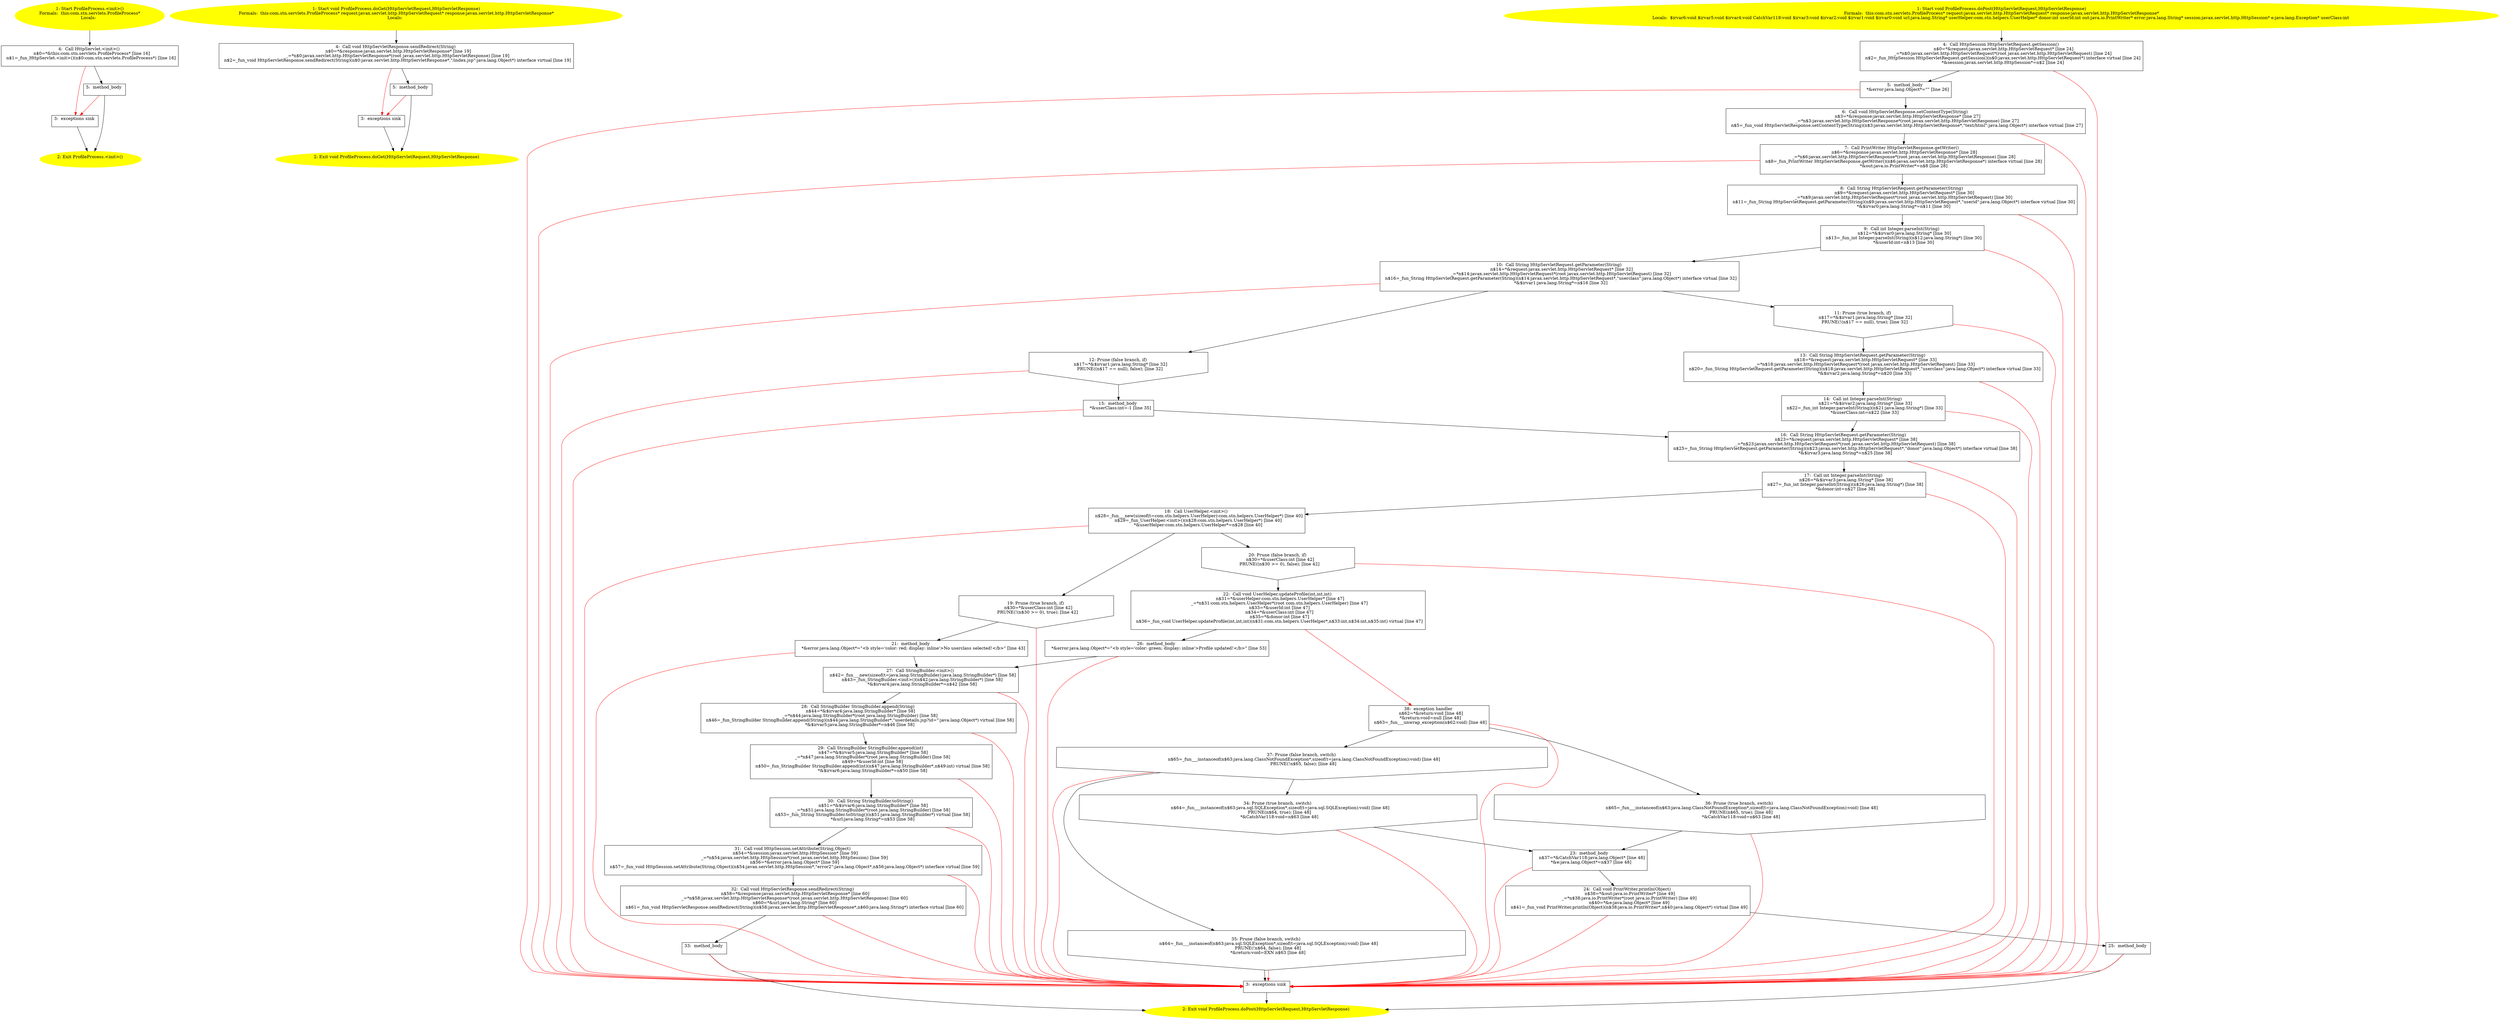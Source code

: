/* @generated */
digraph cfg {
"com.stn.servlets.ProfileProcess.<init>().7ee2e6e8a968da493877b18debe6d527_1" [label="1: Start ProfileProcess.<init>()\nFormals:  this:com.stn.servlets.ProfileProcess*\nLocals:  \n  " color=yellow style=filled]
	

	 "com.stn.servlets.ProfileProcess.<init>().7ee2e6e8a968da493877b18debe6d527_1" -> "com.stn.servlets.ProfileProcess.<init>().7ee2e6e8a968da493877b18debe6d527_4" ;
"com.stn.servlets.ProfileProcess.<init>().7ee2e6e8a968da493877b18debe6d527_2" [label="2: Exit ProfileProcess.<init>() \n  " color=yellow style=filled]
	

"com.stn.servlets.ProfileProcess.<init>().7ee2e6e8a968da493877b18debe6d527_3" [label="3:  exceptions sink \n  " shape="box"]
	

	 "com.stn.servlets.ProfileProcess.<init>().7ee2e6e8a968da493877b18debe6d527_3" -> "com.stn.servlets.ProfileProcess.<init>().7ee2e6e8a968da493877b18debe6d527_2" ;
"com.stn.servlets.ProfileProcess.<init>().7ee2e6e8a968da493877b18debe6d527_4" [label="4:  Call HttpServlet.<init>() \n   n$0=*&this:com.stn.servlets.ProfileProcess* [line 16]\n  n$1=_fun_HttpServlet.<init>()(n$0:com.stn.servlets.ProfileProcess*) [line 16]\n " shape="box"]
	

	 "com.stn.servlets.ProfileProcess.<init>().7ee2e6e8a968da493877b18debe6d527_4" -> "com.stn.servlets.ProfileProcess.<init>().7ee2e6e8a968da493877b18debe6d527_5" ;
	 "com.stn.servlets.ProfileProcess.<init>().7ee2e6e8a968da493877b18debe6d527_4" -> "com.stn.servlets.ProfileProcess.<init>().7ee2e6e8a968da493877b18debe6d527_3" [color="red" ];
"com.stn.servlets.ProfileProcess.<init>().7ee2e6e8a968da493877b18debe6d527_5" [label="5:  method_body \n  " shape="box"]
	

	 "com.stn.servlets.ProfileProcess.<init>().7ee2e6e8a968da493877b18debe6d527_5" -> "com.stn.servlets.ProfileProcess.<init>().7ee2e6e8a968da493877b18debe6d527_2" ;
	 "com.stn.servlets.ProfileProcess.<init>().7ee2e6e8a968da493877b18debe6d527_5" -> "com.stn.servlets.ProfileProcess.<init>().7ee2e6e8a968da493877b18debe6d527_3" [color="red" ];
"com.stn.servlets.ProfileProcess.doGet(javax.servlet.http.HttpServletRequest,javax.servlet.http.HttpS.6e82dcf8682e812a1ced2c963bda4303_1" [label="1: Start void ProfileProcess.doGet(HttpServletRequest,HttpServletResponse)\nFormals:  this:com.stn.servlets.ProfileProcess* request:javax.servlet.http.HttpServletRequest* response:javax.servlet.http.HttpServletResponse*\nLocals:  \n  " color=yellow style=filled]
	

	 "com.stn.servlets.ProfileProcess.doGet(javax.servlet.http.HttpServletRequest,javax.servlet.http.HttpS.6e82dcf8682e812a1ced2c963bda4303_1" -> "com.stn.servlets.ProfileProcess.doGet(javax.servlet.http.HttpServletRequest,javax.servlet.http.HttpS.6e82dcf8682e812a1ced2c963bda4303_4" ;
"com.stn.servlets.ProfileProcess.doGet(javax.servlet.http.HttpServletRequest,javax.servlet.http.HttpS.6e82dcf8682e812a1ced2c963bda4303_2" [label="2: Exit void ProfileProcess.doGet(HttpServletRequest,HttpServletResponse) \n  " color=yellow style=filled]
	

"com.stn.servlets.ProfileProcess.doGet(javax.servlet.http.HttpServletRequest,javax.servlet.http.HttpS.6e82dcf8682e812a1ced2c963bda4303_3" [label="3:  exceptions sink \n  " shape="box"]
	

	 "com.stn.servlets.ProfileProcess.doGet(javax.servlet.http.HttpServletRequest,javax.servlet.http.HttpS.6e82dcf8682e812a1ced2c963bda4303_3" -> "com.stn.servlets.ProfileProcess.doGet(javax.servlet.http.HttpServletRequest,javax.servlet.http.HttpS.6e82dcf8682e812a1ced2c963bda4303_2" ;
"com.stn.servlets.ProfileProcess.doGet(javax.servlet.http.HttpServletRequest,javax.servlet.http.HttpS.6e82dcf8682e812a1ced2c963bda4303_4" [label="4:  Call void HttpServletResponse.sendRedirect(String) \n   n$0=*&response:javax.servlet.http.HttpServletResponse* [line 19]\n  _=*n$0:javax.servlet.http.HttpServletResponse*(root javax.servlet.http.HttpServletResponse) [line 19]\n  n$2=_fun_void HttpServletResponse.sendRedirect(String)(n$0:javax.servlet.http.HttpServletResponse*,\"/index.jsp\":java.lang.Object*) interface virtual [line 19]\n " shape="box"]
	

	 "com.stn.servlets.ProfileProcess.doGet(javax.servlet.http.HttpServletRequest,javax.servlet.http.HttpS.6e82dcf8682e812a1ced2c963bda4303_4" -> "com.stn.servlets.ProfileProcess.doGet(javax.servlet.http.HttpServletRequest,javax.servlet.http.HttpS.6e82dcf8682e812a1ced2c963bda4303_5" ;
	 "com.stn.servlets.ProfileProcess.doGet(javax.servlet.http.HttpServletRequest,javax.servlet.http.HttpS.6e82dcf8682e812a1ced2c963bda4303_4" -> "com.stn.servlets.ProfileProcess.doGet(javax.servlet.http.HttpServletRequest,javax.servlet.http.HttpS.6e82dcf8682e812a1ced2c963bda4303_3" [color="red" ];
"com.stn.servlets.ProfileProcess.doGet(javax.servlet.http.HttpServletRequest,javax.servlet.http.HttpS.6e82dcf8682e812a1ced2c963bda4303_5" [label="5:  method_body \n  " shape="box"]
	

	 "com.stn.servlets.ProfileProcess.doGet(javax.servlet.http.HttpServletRequest,javax.servlet.http.HttpS.6e82dcf8682e812a1ced2c963bda4303_5" -> "com.stn.servlets.ProfileProcess.doGet(javax.servlet.http.HttpServletRequest,javax.servlet.http.HttpS.6e82dcf8682e812a1ced2c963bda4303_2" ;
	 "com.stn.servlets.ProfileProcess.doGet(javax.servlet.http.HttpServletRequest,javax.servlet.http.HttpS.6e82dcf8682e812a1ced2c963bda4303_5" -> "com.stn.servlets.ProfileProcess.doGet(javax.servlet.http.HttpServletRequest,javax.servlet.http.HttpS.6e82dcf8682e812a1ced2c963bda4303_3" [color="red" ];
"com.stn.servlets.ProfileProcess.doPost(javax.servlet.http.HttpServletRequest,javax.servlet.http.Http.67ed28898d5e54dea7d9b4b6c5620875_1" [label="1: Start void ProfileProcess.doPost(HttpServletRequest,HttpServletResponse)\nFormals:  this:com.stn.servlets.ProfileProcess* request:javax.servlet.http.HttpServletRequest* response:javax.servlet.http.HttpServletResponse*\nLocals:  $irvar6:void $irvar5:void $irvar4:void CatchVar118:void $irvar3:void $irvar2:void $irvar1:void $irvar0:void url:java.lang.String* userHelper:com.stn.helpers.UserHelper* donor:int userId:int out:java.io.PrintWriter* error:java.lang.String* session:javax.servlet.http.HttpSession* e:java.lang.Exception* userClass:int \n  " color=yellow style=filled]
	

	 "com.stn.servlets.ProfileProcess.doPost(javax.servlet.http.HttpServletRequest,javax.servlet.http.Http.67ed28898d5e54dea7d9b4b6c5620875_1" -> "com.stn.servlets.ProfileProcess.doPost(javax.servlet.http.HttpServletRequest,javax.servlet.http.Http.67ed28898d5e54dea7d9b4b6c5620875_4" ;
"com.stn.servlets.ProfileProcess.doPost(javax.servlet.http.HttpServletRequest,javax.servlet.http.Http.67ed28898d5e54dea7d9b4b6c5620875_2" [label="2: Exit void ProfileProcess.doPost(HttpServletRequest,HttpServletResponse) \n  " color=yellow style=filled]
	

"com.stn.servlets.ProfileProcess.doPost(javax.servlet.http.HttpServletRequest,javax.servlet.http.Http.67ed28898d5e54dea7d9b4b6c5620875_3" [label="3:  exceptions sink \n  " shape="box"]
	

	 "com.stn.servlets.ProfileProcess.doPost(javax.servlet.http.HttpServletRequest,javax.servlet.http.Http.67ed28898d5e54dea7d9b4b6c5620875_3" -> "com.stn.servlets.ProfileProcess.doPost(javax.servlet.http.HttpServletRequest,javax.servlet.http.Http.67ed28898d5e54dea7d9b4b6c5620875_2" ;
"com.stn.servlets.ProfileProcess.doPost(javax.servlet.http.HttpServletRequest,javax.servlet.http.Http.67ed28898d5e54dea7d9b4b6c5620875_4" [label="4:  Call HttpSession HttpServletRequest.getSession() \n   n$0=*&request:javax.servlet.http.HttpServletRequest* [line 24]\n  _=*n$0:javax.servlet.http.HttpServletRequest*(root javax.servlet.http.HttpServletRequest) [line 24]\n  n$2=_fun_HttpSession HttpServletRequest.getSession()(n$0:javax.servlet.http.HttpServletRequest*) interface virtual [line 24]\n  *&session:javax.servlet.http.HttpSession*=n$2 [line 24]\n " shape="box"]
	

	 "com.stn.servlets.ProfileProcess.doPost(javax.servlet.http.HttpServletRequest,javax.servlet.http.Http.67ed28898d5e54dea7d9b4b6c5620875_4" -> "com.stn.servlets.ProfileProcess.doPost(javax.servlet.http.HttpServletRequest,javax.servlet.http.Http.67ed28898d5e54dea7d9b4b6c5620875_5" ;
	 "com.stn.servlets.ProfileProcess.doPost(javax.servlet.http.HttpServletRequest,javax.servlet.http.Http.67ed28898d5e54dea7d9b4b6c5620875_4" -> "com.stn.servlets.ProfileProcess.doPost(javax.servlet.http.HttpServletRequest,javax.servlet.http.Http.67ed28898d5e54dea7d9b4b6c5620875_3" [color="red" ];
"com.stn.servlets.ProfileProcess.doPost(javax.servlet.http.HttpServletRequest,javax.servlet.http.Http.67ed28898d5e54dea7d9b4b6c5620875_5" [label="5:  method_body \n   *&error:java.lang.Object*=\"\" [line 26]\n " shape="box"]
	

	 "com.stn.servlets.ProfileProcess.doPost(javax.servlet.http.HttpServletRequest,javax.servlet.http.Http.67ed28898d5e54dea7d9b4b6c5620875_5" -> "com.stn.servlets.ProfileProcess.doPost(javax.servlet.http.HttpServletRequest,javax.servlet.http.Http.67ed28898d5e54dea7d9b4b6c5620875_6" ;
	 "com.stn.servlets.ProfileProcess.doPost(javax.servlet.http.HttpServletRequest,javax.servlet.http.Http.67ed28898d5e54dea7d9b4b6c5620875_5" -> "com.stn.servlets.ProfileProcess.doPost(javax.servlet.http.HttpServletRequest,javax.servlet.http.Http.67ed28898d5e54dea7d9b4b6c5620875_3" [color="red" ];
"com.stn.servlets.ProfileProcess.doPost(javax.servlet.http.HttpServletRequest,javax.servlet.http.Http.67ed28898d5e54dea7d9b4b6c5620875_6" [label="6:  Call void HttpServletResponse.setContentType(String) \n   n$3=*&response:javax.servlet.http.HttpServletResponse* [line 27]\n  _=*n$3:javax.servlet.http.HttpServletResponse*(root javax.servlet.http.HttpServletResponse) [line 27]\n  n$5=_fun_void HttpServletResponse.setContentType(String)(n$3:javax.servlet.http.HttpServletResponse*,\"text/html\":java.lang.Object*) interface virtual [line 27]\n " shape="box"]
	

	 "com.stn.servlets.ProfileProcess.doPost(javax.servlet.http.HttpServletRequest,javax.servlet.http.Http.67ed28898d5e54dea7d9b4b6c5620875_6" -> "com.stn.servlets.ProfileProcess.doPost(javax.servlet.http.HttpServletRequest,javax.servlet.http.Http.67ed28898d5e54dea7d9b4b6c5620875_7" ;
	 "com.stn.servlets.ProfileProcess.doPost(javax.servlet.http.HttpServletRequest,javax.servlet.http.Http.67ed28898d5e54dea7d9b4b6c5620875_6" -> "com.stn.servlets.ProfileProcess.doPost(javax.servlet.http.HttpServletRequest,javax.servlet.http.Http.67ed28898d5e54dea7d9b4b6c5620875_3" [color="red" ];
"com.stn.servlets.ProfileProcess.doPost(javax.servlet.http.HttpServletRequest,javax.servlet.http.Http.67ed28898d5e54dea7d9b4b6c5620875_7" [label="7:  Call PrintWriter HttpServletResponse.getWriter() \n   n$6=*&response:javax.servlet.http.HttpServletResponse* [line 28]\n  _=*n$6:javax.servlet.http.HttpServletResponse*(root javax.servlet.http.HttpServletResponse) [line 28]\n  n$8=_fun_PrintWriter HttpServletResponse.getWriter()(n$6:javax.servlet.http.HttpServletResponse*) interface virtual [line 28]\n  *&out:java.io.PrintWriter*=n$8 [line 28]\n " shape="box"]
	

	 "com.stn.servlets.ProfileProcess.doPost(javax.servlet.http.HttpServletRequest,javax.servlet.http.Http.67ed28898d5e54dea7d9b4b6c5620875_7" -> "com.stn.servlets.ProfileProcess.doPost(javax.servlet.http.HttpServletRequest,javax.servlet.http.Http.67ed28898d5e54dea7d9b4b6c5620875_8" ;
	 "com.stn.servlets.ProfileProcess.doPost(javax.servlet.http.HttpServletRequest,javax.servlet.http.Http.67ed28898d5e54dea7d9b4b6c5620875_7" -> "com.stn.servlets.ProfileProcess.doPost(javax.servlet.http.HttpServletRequest,javax.servlet.http.Http.67ed28898d5e54dea7d9b4b6c5620875_3" [color="red" ];
"com.stn.servlets.ProfileProcess.doPost(javax.servlet.http.HttpServletRequest,javax.servlet.http.Http.67ed28898d5e54dea7d9b4b6c5620875_8" [label="8:  Call String HttpServletRequest.getParameter(String) \n   n$9=*&request:javax.servlet.http.HttpServletRequest* [line 30]\n  _=*n$9:javax.servlet.http.HttpServletRequest*(root javax.servlet.http.HttpServletRequest) [line 30]\n  n$11=_fun_String HttpServletRequest.getParameter(String)(n$9:javax.servlet.http.HttpServletRequest*,\"userid\":java.lang.Object*) interface virtual [line 30]\n  *&$irvar0:java.lang.String*=n$11 [line 30]\n " shape="box"]
	

	 "com.stn.servlets.ProfileProcess.doPost(javax.servlet.http.HttpServletRequest,javax.servlet.http.Http.67ed28898d5e54dea7d9b4b6c5620875_8" -> "com.stn.servlets.ProfileProcess.doPost(javax.servlet.http.HttpServletRequest,javax.servlet.http.Http.67ed28898d5e54dea7d9b4b6c5620875_9" ;
	 "com.stn.servlets.ProfileProcess.doPost(javax.servlet.http.HttpServletRequest,javax.servlet.http.Http.67ed28898d5e54dea7d9b4b6c5620875_8" -> "com.stn.servlets.ProfileProcess.doPost(javax.servlet.http.HttpServletRequest,javax.servlet.http.Http.67ed28898d5e54dea7d9b4b6c5620875_3" [color="red" ];
"com.stn.servlets.ProfileProcess.doPost(javax.servlet.http.HttpServletRequest,javax.servlet.http.Http.67ed28898d5e54dea7d9b4b6c5620875_9" [label="9:  Call int Integer.parseInt(String) \n   n$12=*&$irvar0:java.lang.String* [line 30]\n  n$13=_fun_int Integer.parseInt(String)(n$12:java.lang.String*) [line 30]\n  *&userId:int=n$13 [line 30]\n " shape="box"]
	

	 "com.stn.servlets.ProfileProcess.doPost(javax.servlet.http.HttpServletRequest,javax.servlet.http.Http.67ed28898d5e54dea7d9b4b6c5620875_9" -> "com.stn.servlets.ProfileProcess.doPost(javax.servlet.http.HttpServletRequest,javax.servlet.http.Http.67ed28898d5e54dea7d9b4b6c5620875_10" ;
	 "com.stn.servlets.ProfileProcess.doPost(javax.servlet.http.HttpServletRequest,javax.servlet.http.Http.67ed28898d5e54dea7d9b4b6c5620875_9" -> "com.stn.servlets.ProfileProcess.doPost(javax.servlet.http.HttpServletRequest,javax.servlet.http.Http.67ed28898d5e54dea7d9b4b6c5620875_3" [color="red" ];
"com.stn.servlets.ProfileProcess.doPost(javax.servlet.http.HttpServletRequest,javax.servlet.http.Http.67ed28898d5e54dea7d9b4b6c5620875_10" [label="10:  Call String HttpServletRequest.getParameter(String) \n   n$14=*&request:javax.servlet.http.HttpServletRequest* [line 32]\n  _=*n$14:javax.servlet.http.HttpServletRequest*(root javax.servlet.http.HttpServletRequest) [line 32]\n  n$16=_fun_String HttpServletRequest.getParameter(String)(n$14:javax.servlet.http.HttpServletRequest*,\"userclass\":java.lang.Object*) interface virtual [line 32]\n  *&$irvar1:java.lang.String*=n$16 [line 32]\n " shape="box"]
	

	 "com.stn.servlets.ProfileProcess.doPost(javax.servlet.http.HttpServletRequest,javax.servlet.http.Http.67ed28898d5e54dea7d9b4b6c5620875_10" -> "com.stn.servlets.ProfileProcess.doPost(javax.servlet.http.HttpServletRequest,javax.servlet.http.Http.67ed28898d5e54dea7d9b4b6c5620875_11" ;
	 "com.stn.servlets.ProfileProcess.doPost(javax.servlet.http.HttpServletRequest,javax.servlet.http.Http.67ed28898d5e54dea7d9b4b6c5620875_10" -> "com.stn.servlets.ProfileProcess.doPost(javax.servlet.http.HttpServletRequest,javax.servlet.http.Http.67ed28898d5e54dea7d9b4b6c5620875_12" ;
	 "com.stn.servlets.ProfileProcess.doPost(javax.servlet.http.HttpServletRequest,javax.servlet.http.Http.67ed28898d5e54dea7d9b4b6c5620875_10" -> "com.stn.servlets.ProfileProcess.doPost(javax.servlet.http.HttpServletRequest,javax.servlet.http.Http.67ed28898d5e54dea7d9b4b6c5620875_3" [color="red" ];
"com.stn.servlets.ProfileProcess.doPost(javax.servlet.http.HttpServletRequest,javax.servlet.http.Http.67ed28898d5e54dea7d9b4b6c5620875_11" [label="11: Prune (true branch, if) \n   n$17=*&$irvar1:java.lang.String* [line 32]\n  PRUNE(!(n$17 == null), true); [line 32]\n " shape="invhouse"]
	

	 "com.stn.servlets.ProfileProcess.doPost(javax.servlet.http.HttpServletRequest,javax.servlet.http.Http.67ed28898d5e54dea7d9b4b6c5620875_11" -> "com.stn.servlets.ProfileProcess.doPost(javax.servlet.http.HttpServletRequest,javax.servlet.http.Http.67ed28898d5e54dea7d9b4b6c5620875_13" ;
	 "com.stn.servlets.ProfileProcess.doPost(javax.servlet.http.HttpServletRequest,javax.servlet.http.Http.67ed28898d5e54dea7d9b4b6c5620875_11" -> "com.stn.servlets.ProfileProcess.doPost(javax.servlet.http.HttpServletRequest,javax.servlet.http.Http.67ed28898d5e54dea7d9b4b6c5620875_3" [color="red" ];
"com.stn.servlets.ProfileProcess.doPost(javax.servlet.http.HttpServletRequest,javax.servlet.http.Http.67ed28898d5e54dea7d9b4b6c5620875_12" [label="12: Prune (false branch, if) \n   n$17=*&$irvar1:java.lang.String* [line 32]\n  PRUNE((n$17 == null), false); [line 32]\n " shape="invhouse"]
	

	 "com.stn.servlets.ProfileProcess.doPost(javax.servlet.http.HttpServletRequest,javax.servlet.http.Http.67ed28898d5e54dea7d9b4b6c5620875_12" -> "com.stn.servlets.ProfileProcess.doPost(javax.servlet.http.HttpServletRequest,javax.servlet.http.Http.67ed28898d5e54dea7d9b4b6c5620875_15" ;
	 "com.stn.servlets.ProfileProcess.doPost(javax.servlet.http.HttpServletRequest,javax.servlet.http.Http.67ed28898d5e54dea7d9b4b6c5620875_12" -> "com.stn.servlets.ProfileProcess.doPost(javax.servlet.http.HttpServletRequest,javax.servlet.http.Http.67ed28898d5e54dea7d9b4b6c5620875_3" [color="red" ];
"com.stn.servlets.ProfileProcess.doPost(javax.servlet.http.HttpServletRequest,javax.servlet.http.Http.67ed28898d5e54dea7d9b4b6c5620875_13" [label="13:  Call String HttpServletRequest.getParameter(String) \n   n$18=*&request:javax.servlet.http.HttpServletRequest* [line 33]\n  _=*n$18:javax.servlet.http.HttpServletRequest*(root javax.servlet.http.HttpServletRequest) [line 33]\n  n$20=_fun_String HttpServletRequest.getParameter(String)(n$18:javax.servlet.http.HttpServletRequest*,\"userclass\":java.lang.Object*) interface virtual [line 33]\n  *&$irvar2:java.lang.String*=n$20 [line 33]\n " shape="box"]
	

	 "com.stn.servlets.ProfileProcess.doPost(javax.servlet.http.HttpServletRequest,javax.servlet.http.Http.67ed28898d5e54dea7d9b4b6c5620875_13" -> "com.stn.servlets.ProfileProcess.doPost(javax.servlet.http.HttpServletRequest,javax.servlet.http.Http.67ed28898d5e54dea7d9b4b6c5620875_14" ;
	 "com.stn.servlets.ProfileProcess.doPost(javax.servlet.http.HttpServletRequest,javax.servlet.http.Http.67ed28898d5e54dea7d9b4b6c5620875_13" -> "com.stn.servlets.ProfileProcess.doPost(javax.servlet.http.HttpServletRequest,javax.servlet.http.Http.67ed28898d5e54dea7d9b4b6c5620875_3" [color="red" ];
"com.stn.servlets.ProfileProcess.doPost(javax.servlet.http.HttpServletRequest,javax.servlet.http.Http.67ed28898d5e54dea7d9b4b6c5620875_14" [label="14:  Call int Integer.parseInt(String) \n   n$21=*&$irvar2:java.lang.String* [line 33]\n  n$22=_fun_int Integer.parseInt(String)(n$21:java.lang.String*) [line 33]\n  *&userClass:int=n$22 [line 33]\n " shape="box"]
	

	 "com.stn.servlets.ProfileProcess.doPost(javax.servlet.http.HttpServletRequest,javax.servlet.http.Http.67ed28898d5e54dea7d9b4b6c5620875_14" -> "com.stn.servlets.ProfileProcess.doPost(javax.servlet.http.HttpServletRequest,javax.servlet.http.Http.67ed28898d5e54dea7d9b4b6c5620875_16" ;
	 "com.stn.servlets.ProfileProcess.doPost(javax.servlet.http.HttpServletRequest,javax.servlet.http.Http.67ed28898d5e54dea7d9b4b6c5620875_14" -> "com.stn.servlets.ProfileProcess.doPost(javax.servlet.http.HttpServletRequest,javax.servlet.http.Http.67ed28898d5e54dea7d9b4b6c5620875_3" [color="red" ];
"com.stn.servlets.ProfileProcess.doPost(javax.servlet.http.HttpServletRequest,javax.servlet.http.Http.67ed28898d5e54dea7d9b4b6c5620875_15" [label="15:  method_body \n   *&userClass:int=-1 [line 35]\n " shape="box"]
	

	 "com.stn.servlets.ProfileProcess.doPost(javax.servlet.http.HttpServletRequest,javax.servlet.http.Http.67ed28898d5e54dea7d9b4b6c5620875_15" -> "com.stn.servlets.ProfileProcess.doPost(javax.servlet.http.HttpServletRequest,javax.servlet.http.Http.67ed28898d5e54dea7d9b4b6c5620875_16" ;
	 "com.stn.servlets.ProfileProcess.doPost(javax.servlet.http.HttpServletRequest,javax.servlet.http.Http.67ed28898d5e54dea7d9b4b6c5620875_15" -> "com.stn.servlets.ProfileProcess.doPost(javax.servlet.http.HttpServletRequest,javax.servlet.http.Http.67ed28898d5e54dea7d9b4b6c5620875_3" [color="red" ];
"com.stn.servlets.ProfileProcess.doPost(javax.servlet.http.HttpServletRequest,javax.servlet.http.Http.67ed28898d5e54dea7d9b4b6c5620875_16" [label="16:  Call String HttpServletRequest.getParameter(String) \n   n$23=*&request:javax.servlet.http.HttpServletRequest* [line 38]\n  _=*n$23:javax.servlet.http.HttpServletRequest*(root javax.servlet.http.HttpServletRequest) [line 38]\n  n$25=_fun_String HttpServletRequest.getParameter(String)(n$23:javax.servlet.http.HttpServletRequest*,\"donor\":java.lang.Object*) interface virtual [line 38]\n  *&$irvar3:java.lang.String*=n$25 [line 38]\n " shape="box"]
	

	 "com.stn.servlets.ProfileProcess.doPost(javax.servlet.http.HttpServletRequest,javax.servlet.http.Http.67ed28898d5e54dea7d9b4b6c5620875_16" -> "com.stn.servlets.ProfileProcess.doPost(javax.servlet.http.HttpServletRequest,javax.servlet.http.Http.67ed28898d5e54dea7d9b4b6c5620875_17" ;
	 "com.stn.servlets.ProfileProcess.doPost(javax.servlet.http.HttpServletRequest,javax.servlet.http.Http.67ed28898d5e54dea7d9b4b6c5620875_16" -> "com.stn.servlets.ProfileProcess.doPost(javax.servlet.http.HttpServletRequest,javax.servlet.http.Http.67ed28898d5e54dea7d9b4b6c5620875_3" [color="red" ];
"com.stn.servlets.ProfileProcess.doPost(javax.servlet.http.HttpServletRequest,javax.servlet.http.Http.67ed28898d5e54dea7d9b4b6c5620875_17" [label="17:  Call int Integer.parseInt(String) \n   n$26=*&$irvar3:java.lang.String* [line 38]\n  n$27=_fun_int Integer.parseInt(String)(n$26:java.lang.String*) [line 38]\n  *&donor:int=n$27 [line 38]\n " shape="box"]
	

	 "com.stn.servlets.ProfileProcess.doPost(javax.servlet.http.HttpServletRequest,javax.servlet.http.Http.67ed28898d5e54dea7d9b4b6c5620875_17" -> "com.stn.servlets.ProfileProcess.doPost(javax.servlet.http.HttpServletRequest,javax.servlet.http.Http.67ed28898d5e54dea7d9b4b6c5620875_18" ;
	 "com.stn.servlets.ProfileProcess.doPost(javax.servlet.http.HttpServletRequest,javax.servlet.http.Http.67ed28898d5e54dea7d9b4b6c5620875_17" -> "com.stn.servlets.ProfileProcess.doPost(javax.servlet.http.HttpServletRequest,javax.servlet.http.Http.67ed28898d5e54dea7d9b4b6c5620875_3" [color="red" ];
"com.stn.servlets.ProfileProcess.doPost(javax.servlet.http.HttpServletRequest,javax.servlet.http.Http.67ed28898d5e54dea7d9b4b6c5620875_18" [label="18:  Call UserHelper.<init>() \n   n$28=_fun___new(sizeof(t=com.stn.helpers.UserHelper):com.stn.helpers.UserHelper*) [line 40]\n  n$29=_fun_UserHelper.<init>()(n$28:com.stn.helpers.UserHelper*) [line 40]\n  *&userHelper:com.stn.helpers.UserHelper*=n$28 [line 40]\n " shape="box"]
	

	 "com.stn.servlets.ProfileProcess.doPost(javax.servlet.http.HttpServletRequest,javax.servlet.http.Http.67ed28898d5e54dea7d9b4b6c5620875_18" -> "com.stn.servlets.ProfileProcess.doPost(javax.servlet.http.HttpServletRequest,javax.servlet.http.Http.67ed28898d5e54dea7d9b4b6c5620875_19" ;
	 "com.stn.servlets.ProfileProcess.doPost(javax.servlet.http.HttpServletRequest,javax.servlet.http.Http.67ed28898d5e54dea7d9b4b6c5620875_18" -> "com.stn.servlets.ProfileProcess.doPost(javax.servlet.http.HttpServletRequest,javax.servlet.http.Http.67ed28898d5e54dea7d9b4b6c5620875_20" ;
	 "com.stn.servlets.ProfileProcess.doPost(javax.servlet.http.HttpServletRequest,javax.servlet.http.Http.67ed28898d5e54dea7d9b4b6c5620875_18" -> "com.stn.servlets.ProfileProcess.doPost(javax.servlet.http.HttpServletRequest,javax.servlet.http.Http.67ed28898d5e54dea7d9b4b6c5620875_3" [color="red" ];
"com.stn.servlets.ProfileProcess.doPost(javax.servlet.http.HttpServletRequest,javax.servlet.http.Http.67ed28898d5e54dea7d9b4b6c5620875_19" [label="19: Prune (true branch, if) \n   n$30=*&userClass:int [line 42]\n  PRUNE(!(n$30 >= 0), true); [line 42]\n " shape="invhouse"]
	

	 "com.stn.servlets.ProfileProcess.doPost(javax.servlet.http.HttpServletRequest,javax.servlet.http.Http.67ed28898d5e54dea7d9b4b6c5620875_19" -> "com.stn.servlets.ProfileProcess.doPost(javax.servlet.http.HttpServletRequest,javax.servlet.http.Http.67ed28898d5e54dea7d9b4b6c5620875_21" ;
	 "com.stn.servlets.ProfileProcess.doPost(javax.servlet.http.HttpServletRequest,javax.servlet.http.Http.67ed28898d5e54dea7d9b4b6c5620875_19" -> "com.stn.servlets.ProfileProcess.doPost(javax.servlet.http.HttpServletRequest,javax.servlet.http.Http.67ed28898d5e54dea7d9b4b6c5620875_3" [color="red" ];
"com.stn.servlets.ProfileProcess.doPost(javax.servlet.http.HttpServletRequest,javax.servlet.http.Http.67ed28898d5e54dea7d9b4b6c5620875_20" [label="20: Prune (false branch, if) \n   n$30=*&userClass:int [line 42]\n  PRUNE((n$30 >= 0), false); [line 42]\n " shape="invhouse"]
	

	 "com.stn.servlets.ProfileProcess.doPost(javax.servlet.http.HttpServletRequest,javax.servlet.http.Http.67ed28898d5e54dea7d9b4b6c5620875_20" -> "com.stn.servlets.ProfileProcess.doPost(javax.servlet.http.HttpServletRequest,javax.servlet.http.Http.67ed28898d5e54dea7d9b4b6c5620875_22" ;
	 "com.stn.servlets.ProfileProcess.doPost(javax.servlet.http.HttpServletRequest,javax.servlet.http.Http.67ed28898d5e54dea7d9b4b6c5620875_20" -> "com.stn.servlets.ProfileProcess.doPost(javax.servlet.http.HttpServletRequest,javax.servlet.http.Http.67ed28898d5e54dea7d9b4b6c5620875_3" [color="red" ];
"com.stn.servlets.ProfileProcess.doPost(javax.servlet.http.HttpServletRequest,javax.servlet.http.Http.67ed28898d5e54dea7d9b4b6c5620875_21" [label="21:  method_body \n   *&error:java.lang.Object*=\"<b style='color: red; display: inline'>No userclass selected!</b>\" [line 43]\n " shape="box"]
	

	 "com.stn.servlets.ProfileProcess.doPost(javax.servlet.http.HttpServletRequest,javax.servlet.http.Http.67ed28898d5e54dea7d9b4b6c5620875_21" -> "com.stn.servlets.ProfileProcess.doPost(javax.servlet.http.HttpServletRequest,javax.servlet.http.Http.67ed28898d5e54dea7d9b4b6c5620875_27" ;
	 "com.stn.servlets.ProfileProcess.doPost(javax.servlet.http.HttpServletRequest,javax.servlet.http.Http.67ed28898d5e54dea7d9b4b6c5620875_21" -> "com.stn.servlets.ProfileProcess.doPost(javax.servlet.http.HttpServletRequest,javax.servlet.http.Http.67ed28898d5e54dea7d9b4b6c5620875_3" [color="red" ];
"com.stn.servlets.ProfileProcess.doPost(javax.servlet.http.HttpServletRequest,javax.servlet.http.Http.67ed28898d5e54dea7d9b4b6c5620875_22" [label="22:  Call void UserHelper.updateProfile(int,int,int) \n   n$31=*&userHelper:com.stn.helpers.UserHelper* [line 47]\n  _=*n$31:com.stn.helpers.UserHelper*(root com.stn.helpers.UserHelper) [line 47]\n  n$33=*&userId:int [line 47]\n  n$34=*&userClass:int [line 47]\n  n$35=*&donor:int [line 47]\n  n$36=_fun_void UserHelper.updateProfile(int,int,int)(n$31:com.stn.helpers.UserHelper*,n$33:int,n$34:int,n$35:int) virtual [line 47]\n " shape="box"]
	

	 "com.stn.servlets.ProfileProcess.doPost(javax.servlet.http.HttpServletRequest,javax.servlet.http.Http.67ed28898d5e54dea7d9b4b6c5620875_22" -> "com.stn.servlets.ProfileProcess.doPost(javax.servlet.http.HttpServletRequest,javax.servlet.http.Http.67ed28898d5e54dea7d9b4b6c5620875_26" ;
	 "com.stn.servlets.ProfileProcess.doPost(javax.servlet.http.HttpServletRequest,javax.servlet.http.Http.67ed28898d5e54dea7d9b4b6c5620875_22" -> "com.stn.servlets.ProfileProcess.doPost(javax.servlet.http.HttpServletRequest,javax.servlet.http.Http.67ed28898d5e54dea7d9b4b6c5620875_38" [color="red" ];
"com.stn.servlets.ProfileProcess.doPost(javax.servlet.http.HttpServletRequest,javax.servlet.http.Http.67ed28898d5e54dea7d9b4b6c5620875_23" [label="23:  method_body \n   n$37=*&CatchVar118:java.lang.Object* [line 48]\n  *&e:java.lang.Object*=n$37 [line 48]\n " shape="box"]
	

	 "com.stn.servlets.ProfileProcess.doPost(javax.servlet.http.HttpServletRequest,javax.servlet.http.Http.67ed28898d5e54dea7d9b4b6c5620875_23" -> "com.stn.servlets.ProfileProcess.doPost(javax.servlet.http.HttpServletRequest,javax.servlet.http.Http.67ed28898d5e54dea7d9b4b6c5620875_24" ;
	 "com.stn.servlets.ProfileProcess.doPost(javax.servlet.http.HttpServletRequest,javax.servlet.http.Http.67ed28898d5e54dea7d9b4b6c5620875_23" -> "com.stn.servlets.ProfileProcess.doPost(javax.servlet.http.HttpServletRequest,javax.servlet.http.Http.67ed28898d5e54dea7d9b4b6c5620875_3" [color="red" ];
"com.stn.servlets.ProfileProcess.doPost(javax.servlet.http.HttpServletRequest,javax.servlet.http.Http.67ed28898d5e54dea7d9b4b6c5620875_24" [label="24:  Call void PrintWriter.println(Object) \n   n$38=*&out:java.io.PrintWriter* [line 49]\n  _=*n$38:java.io.PrintWriter*(root java.io.PrintWriter) [line 49]\n  n$40=*&e:java.lang.Object* [line 49]\n  n$41=_fun_void PrintWriter.println(Object)(n$38:java.io.PrintWriter*,n$40:java.lang.Object*) virtual [line 49]\n " shape="box"]
	

	 "com.stn.servlets.ProfileProcess.doPost(javax.servlet.http.HttpServletRequest,javax.servlet.http.Http.67ed28898d5e54dea7d9b4b6c5620875_24" -> "com.stn.servlets.ProfileProcess.doPost(javax.servlet.http.HttpServletRequest,javax.servlet.http.Http.67ed28898d5e54dea7d9b4b6c5620875_25" ;
	 "com.stn.servlets.ProfileProcess.doPost(javax.servlet.http.HttpServletRequest,javax.servlet.http.Http.67ed28898d5e54dea7d9b4b6c5620875_24" -> "com.stn.servlets.ProfileProcess.doPost(javax.servlet.http.HttpServletRequest,javax.servlet.http.Http.67ed28898d5e54dea7d9b4b6c5620875_3" [color="red" ];
"com.stn.servlets.ProfileProcess.doPost(javax.servlet.http.HttpServletRequest,javax.servlet.http.Http.67ed28898d5e54dea7d9b4b6c5620875_25" [label="25:  method_body \n  " shape="box"]
	

	 "com.stn.servlets.ProfileProcess.doPost(javax.servlet.http.HttpServletRequest,javax.servlet.http.Http.67ed28898d5e54dea7d9b4b6c5620875_25" -> "com.stn.servlets.ProfileProcess.doPost(javax.servlet.http.HttpServletRequest,javax.servlet.http.Http.67ed28898d5e54dea7d9b4b6c5620875_2" ;
	 "com.stn.servlets.ProfileProcess.doPost(javax.servlet.http.HttpServletRequest,javax.servlet.http.Http.67ed28898d5e54dea7d9b4b6c5620875_25" -> "com.stn.servlets.ProfileProcess.doPost(javax.servlet.http.HttpServletRequest,javax.servlet.http.Http.67ed28898d5e54dea7d9b4b6c5620875_3" [color="red" ];
"com.stn.servlets.ProfileProcess.doPost(javax.servlet.http.HttpServletRequest,javax.servlet.http.Http.67ed28898d5e54dea7d9b4b6c5620875_26" [label="26:  method_body \n   *&error:java.lang.Object*=\"<b style='color: green; display: inline'>Profile updated!</b>\" [line 53]\n " shape="box"]
	

	 "com.stn.servlets.ProfileProcess.doPost(javax.servlet.http.HttpServletRequest,javax.servlet.http.Http.67ed28898d5e54dea7d9b4b6c5620875_26" -> "com.stn.servlets.ProfileProcess.doPost(javax.servlet.http.HttpServletRequest,javax.servlet.http.Http.67ed28898d5e54dea7d9b4b6c5620875_27" ;
	 "com.stn.servlets.ProfileProcess.doPost(javax.servlet.http.HttpServletRequest,javax.servlet.http.Http.67ed28898d5e54dea7d9b4b6c5620875_26" -> "com.stn.servlets.ProfileProcess.doPost(javax.servlet.http.HttpServletRequest,javax.servlet.http.Http.67ed28898d5e54dea7d9b4b6c5620875_3" [color="red" ];
"com.stn.servlets.ProfileProcess.doPost(javax.servlet.http.HttpServletRequest,javax.servlet.http.Http.67ed28898d5e54dea7d9b4b6c5620875_27" [label="27:  Call StringBuilder.<init>() \n   n$42=_fun___new(sizeof(t=java.lang.StringBuilder):java.lang.StringBuilder*) [line 58]\n  n$43=_fun_StringBuilder.<init>()(n$42:java.lang.StringBuilder*) [line 58]\n  *&$irvar4:java.lang.StringBuilder*=n$42 [line 58]\n " shape="box"]
	

	 "com.stn.servlets.ProfileProcess.doPost(javax.servlet.http.HttpServletRequest,javax.servlet.http.Http.67ed28898d5e54dea7d9b4b6c5620875_27" -> "com.stn.servlets.ProfileProcess.doPost(javax.servlet.http.HttpServletRequest,javax.servlet.http.Http.67ed28898d5e54dea7d9b4b6c5620875_28" ;
	 "com.stn.servlets.ProfileProcess.doPost(javax.servlet.http.HttpServletRequest,javax.servlet.http.Http.67ed28898d5e54dea7d9b4b6c5620875_27" -> "com.stn.servlets.ProfileProcess.doPost(javax.servlet.http.HttpServletRequest,javax.servlet.http.Http.67ed28898d5e54dea7d9b4b6c5620875_3" [color="red" ];
"com.stn.servlets.ProfileProcess.doPost(javax.servlet.http.HttpServletRequest,javax.servlet.http.Http.67ed28898d5e54dea7d9b4b6c5620875_28" [label="28:  Call StringBuilder StringBuilder.append(String) \n   n$44=*&$irvar4:java.lang.StringBuilder* [line 58]\n  _=*n$44:java.lang.StringBuilder*(root java.lang.StringBuilder) [line 58]\n  n$46=_fun_StringBuilder StringBuilder.append(String)(n$44:java.lang.StringBuilder*,\"userdetails.jsp?id=\":java.lang.Object*) virtual [line 58]\n  *&$irvar5:java.lang.StringBuilder*=n$46 [line 58]\n " shape="box"]
	

	 "com.stn.servlets.ProfileProcess.doPost(javax.servlet.http.HttpServletRequest,javax.servlet.http.Http.67ed28898d5e54dea7d9b4b6c5620875_28" -> "com.stn.servlets.ProfileProcess.doPost(javax.servlet.http.HttpServletRequest,javax.servlet.http.Http.67ed28898d5e54dea7d9b4b6c5620875_29" ;
	 "com.stn.servlets.ProfileProcess.doPost(javax.servlet.http.HttpServletRequest,javax.servlet.http.Http.67ed28898d5e54dea7d9b4b6c5620875_28" -> "com.stn.servlets.ProfileProcess.doPost(javax.servlet.http.HttpServletRequest,javax.servlet.http.Http.67ed28898d5e54dea7d9b4b6c5620875_3" [color="red" ];
"com.stn.servlets.ProfileProcess.doPost(javax.servlet.http.HttpServletRequest,javax.servlet.http.Http.67ed28898d5e54dea7d9b4b6c5620875_29" [label="29:  Call StringBuilder StringBuilder.append(int) \n   n$47=*&$irvar5:java.lang.StringBuilder* [line 58]\n  _=*n$47:java.lang.StringBuilder*(root java.lang.StringBuilder) [line 58]\n  n$49=*&userId:int [line 58]\n  n$50=_fun_StringBuilder StringBuilder.append(int)(n$47:java.lang.StringBuilder*,n$49:int) virtual [line 58]\n  *&$irvar6:java.lang.StringBuilder*=n$50 [line 58]\n " shape="box"]
	

	 "com.stn.servlets.ProfileProcess.doPost(javax.servlet.http.HttpServletRequest,javax.servlet.http.Http.67ed28898d5e54dea7d9b4b6c5620875_29" -> "com.stn.servlets.ProfileProcess.doPost(javax.servlet.http.HttpServletRequest,javax.servlet.http.Http.67ed28898d5e54dea7d9b4b6c5620875_30" ;
	 "com.stn.servlets.ProfileProcess.doPost(javax.servlet.http.HttpServletRequest,javax.servlet.http.Http.67ed28898d5e54dea7d9b4b6c5620875_29" -> "com.stn.servlets.ProfileProcess.doPost(javax.servlet.http.HttpServletRequest,javax.servlet.http.Http.67ed28898d5e54dea7d9b4b6c5620875_3" [color="red" ];
"com.stn.servlets.ProfileProcess.doPost(javax.servlet.http.HttpServletRequest,javax.servlet.http.Http.67ed28898d5e54dea7d9b4b6c5620875_30" [label="30:  Call String StringBuilder.toString() \n   n$51=*&$irvar6:java.lang.StringBuilder* [line 58]\n  _=*n$51:java.lang.StringBuilder*(root java.lang.StringBuilder) [line 58]\n  n$53=_fun_String StringBuilder.toString()(n$51:java.lang.StringBuilder*) virtual [line 58]\n  *&url:java.lang.String*=n$53 [line 58]\n " shape="box"]
	

	 "com.stn.servlets.ProfileProcess.doPost(javax.servlet.http.HttpServletRequest,javax.servlet.http.Http.67ed28898d5e54dea7d9b4b6c5620875_30" -> "com.stn.servlets.ProfileProcess.doPost(javax.servlet.http.HttpServletRequest,javax.servlet.http.Http.67ed28898d5e54dea7d9b4b6c5620875_31" ;
	 "com.stn.servlets.ProfileProcess.doPost(javax.servlet.http.HttpServletRequest,javax.servlet.http.Http.67ed28898d5e54dea7d9b4b6c5620875_30" -> "com.stn.servlets.ProfileProcess.doPost(javax.servlet.http.HttpServletRequest,javax.servlet.http.Http.67ed28898d5e54dea7d9b4b6c5620875_3" [color="red" ];
"com.stn.servlets.ProfileProcess.doPost(javax.servlet.http.HttpServletRequest,javax.servlet.http.Http.67ed28898d5e54dea7d9b4b6c5620875_31" [label="31:  Call void HttpSession.setAttribute(String,Object) \n   n$54=*&session:javax.servlet.http.HttpSession* [line 59]\n  _=*n$54:javax.servlet.http.HttpSession*(root javax.servlet.http.HttpSession) [line 59]\n  n$56=*&error:java.lang.Object* [line 59]\n  n$57=_fun_void HttpSession.setAttribute(String,Object)(n$54:javax.servlet.http.HttpSession*,\"error2\":java.lang.Object*,n$56:java.lang.Object*) interface virtual [line 59]\n " shape="box"]
	

	 "com.stn.servlets.ProfileProcess.doPost(javax.servlet.http.HttpServletRequest,javax.servlet.http.Http.67ed28898d5e54dea7d9b4b6c5620875_31" -> "com.stn.servlets.ProfileProcess.doPost(javax.servlet.http.HttpServletRequest,javax.servlet.http.Http.67ed28898d5e54dea7d9b4b6c5620875_32" ;
	 "com.stn.servlets.ProfileProcess.doPost(javax.servlet.http.HttpServletRequest,javax.servlet.http.Http.67ed28898d5e54dea7d9b4b6c5620875_31" -> "com.stn.servlets.ProfileProcess.doPost(javax.servlet.http.HttpServletRequest,javax.servlet.http.Http.67ed28898d5e54dea7d9b4b6c5620875_3" [color="red" ];
"com.stn.servlets.ProfileProcess.doPost(javax.servlet.http.HttpServletRequest,javax.servlet.http.Http.67ed28898d5e54dea7d9b4b6c5620875_32" [label="32:  Call void HttpServletResponse.sendRedirect(String) \n   n$58=*&response:javax.servlet.http.HttpServletResponse* [line 60]\n  _=*n$58:javax.servlet.http.HttpServletResponse*(root javax.servlet.http.HttpServletResponse) [line 60]\n  n$60=*&url:java.lang.String* [line 60]\n  n$61=_fun_void HttpServletResponse.sendRedirect(String)(n$58:javax.servlet.http.HttpServletResponse*,n$60:java.lang.String*) interface virtual [line 60]\n " shape="box"]
	

	 "com.stn.servlets.ProfileProcess.doPost(javax.servlet.http.HttpServletRequest,javax.servlet.http.Http.67ed28898d5e54dea7d9b4b6c5620875_32" -> "com.stn.servlets.ProfileProcess.doPost(javax.servlet.http.HttpServletRequest,javax.servlet.http.Http.67ed28898d5e54dea7d9b4b6c5620875_33" ;
	 "com.stn.servlets.ProfileProcess.doPost(javax.servlet.http.HttpServletRequest,javax.servlet.http.Http.67ed28898d5e54dea7d9b4b6c5620875_32" -> "com.stn.servlets.ProfileProcess.doPost(javax.servlet.http.HttpServletRequest,javax.servlet.http.Http.67ed28898d5e54dea7d9b4b6c5620875_3" [color="red" ];
"com.stn.servlets.ProfileProcess.doPost(javax.servlet.http.HttpServletRequest,javax.servlet.http.Http.67ed28898d5e54dea7d9b4b6c5620875_33" [label="33:  method_body \n  " shape="box"]
	

	 "com.stn.servlets.ProfileProcess.doPost(javax.servlet.http.HttpServletRequest,javax.servlet.http.Http.67ed28898d5e54dea7d9b4b6c5620875_33" -> "com.stn.servlets.ProfileProcess.doPost(javax.servlet.http.HttpServletRequest,javax.servlet.http.Http.67ed28898d5e54dea7d9b4b6c5620875_2" ;
	 "com.stn.servlets.ProfileProcess.doPost(javax.servlet.http.HttpServletRequest,javax.servlet.http.Http.67ed28898d5e54dea7d9b4b6c5620875_33" -> "com.stn.servlets.ProfileProcess.doPost(javax.servlet.http.HttpServletRequest,javax.servlet.http.Http.67ed28898d5e54dea7d9b4b6c5620875_3" [color="red" ];
"com.stn.servlets.ProfileProcess.doPost(javax.servlet.http.HttpServletRequest,javax.servlet.http.Http.67ed28898d5e54dea7d9b4b6c5620875_34" [label="34: Prune (true branch, switch) \n   n$64=_fun___instanceof(n$63:java.sql.SQLException*,sizeof(t=java.sql.SQLException):void) [line 48]\n  PRUNE(n$64, true); [line 48]\n  *&CatchVar118:void=n$63 [line 48]\n " shape="invhouse"]
	

	 "com.stn.servlets.ProfileProcess.doPost(javax.servlet.http.HttpServletRequest,javax.servlet.http.Http.67ed28898d5e54dea7d9b4b6c5620875_34" -> "com.stn.servlets.ProfileProcess.doPost(javax.servlet.http.HttpServletRequest,javax.servlet.http.Http.67ed28898d5e54dea7d9b4b6c5620875_23" ;
	 "com.stn.servlets.ProfileProcess.doPost(javax.servlet.http.HttpServletRequest,javax.servlet.http.Http.67ed28898d5e54dea7d9b4b6c5620875_34" -> "com.stn.servlets.ProfileProcess.doPost(javax.servlet.http.HttpServletRequest,javax.servlet.http.Http.67ed28898d5e54dea7d9b4b6c5620875_3" [color="red" ];
"com.stn.servlets.ProfileProcess.doPost(javax.servlet.http.HttpServletRequest,javax.servlet.http.Http.67ed28898d5e54dea7d9b4b6c5620875_35" [label="35: Prune (false branch, switch) \n   n$64=_fun___instanceof(n$63:java.sql.SQLException*,sizeof(t=java.sql.SQLException):void) [line 48]\n  PRUNE(!n$64, false); [line 48]\n  *&return:void=EXN n$63 [line 48]\n " shape="invhouse"]
	

	 "com.stn.servlets.ProfileProcess.doPost(javax.servlet.http.HttpServletRequest,javax.servlet.http.Http.67ed28898d5e54dea7d9b4b6c5620875_35" -> "com.stn.servlets.ProfileProcess.doPost(javax.servlet.http.HttpServletRequest,javax.servlet.http.Http.67ed28898d5e54dea7d9b4b6c5620875_3" ;
	 "com.stn.servlets.ProfileProcess.doPost(javax.servlet.http.HttpServletRequest,javax.servlet.http.Http.67ed28898d5e54dea7d9b4b6c5620875_35" -> "com.stn.servlets.ProfileProcess.doPost(javax.servlet.http.HttpServletRequest,javax.servlet.http.Http.67ed28898d5e54dea7d9b4b6c5620875_3" [color="red" ];
"com.stn.servlets.ProfileProcess.doPost(javax.servlet.http.HttpServletRequest,javax.servlet.http.Http.67ed28898d5e54dea7d9b4b6c5620875_36" [label="36: Prune (true branch, switch) \n   n$65=_fun___instanceof(n$63:java.lang.ClassNotFoundException*,sizeof(t=java.lang.ClassNotFoundException):void) [line 48]\n  PRUNE(n$65, true); [line 48]\n  *&CatchVar118:void=n$63 [line 48]\n " shape="invhouse"]
	

	 "com.stn.servlets.ProfileProcess.doPost(javax.servlet.http.HttpServletRequest,javax.servlet.http.Http.67ed28898d5e54dea7d9b4b6c5620875_36" -> "com.stn.servlets.ProfileProcess.doPost(javax.servlet.http.HttpServletRequest,javax.servlet.http.Http.67ed28898d5e54dea7d9b4b6c5620875_23" ;
	 "com.stn.servlets.ProfileProcess.doPost(javax.servlet.http.HttpServletRequest,javax.servlet.http.Http.67ed28898d5e54dea7d9b4b6c5620875_36" -> "com.stn.servlets.ProfileProcess.doPost(javax.servlet.http.HttpServletRequest,javax.servlet.http.Http.67ed28898d5e54dea7d9b4b6c5620875_3" [color="red" ];
"com.stn.servlets.ProfileProcess.doPost(javax.servlet.http.HttpServletRequest,javax.servlet.http.Http.67ed28898d5e54dea7d9b4b6c5620875_37" [label="37: Prune (false branch, switch) \n   n$65=_fun___instanceof(n$63:java.lang.ClassNotFoundException*,sizeof(t=java.lang.ClassNotFoundException):void) [line 48]\n  PRUNE(!n$65, false); [line 48]\n " shape="invhouse"]
	

	 "com.stn.servlets.ProfileProcess.doPost(javax.servlet.http.HttpServletRequest,javax.servlet.http.Http.67ed28898d5e54dea7d9b4b6c5620875_37" -> "com.stn.servlets.ProfileProcess.doPost(javax.servlet.http.HttpServletRequest,javax.servlet.http.Http.67ed28898d5e54dea7d9b4b6c5620875_34" ;
	 "com.stn.servlets.ProfileProcess.doPost(javax.servlet.http.HttpServletRequest,javax.servlet.http.Http.67ed28898d5e54dea7d9b4b6c5620875_37" -> "com.stn.servlets.ProfileProcess.doPost(javax.servlet.http.HttpServletRequest,javax.servlet.http.Http.67ed28898d5e54dea7d9b4b6c5620875_35" ;
	 "com.stn.servlets.ProfileProcess.doPost(javax.servlet.http.HttpServletRequest,javax.servlet.http.Http.67ed28898d5e54dea7d9b4b6c5620875_37" -> "com.stn.servlets.ProfileProcess.doPost(javax.servlet.http.HttpServletRequest,javax.servlet.http.Http.67ed28898d5e54dea7d9b4b6c5620875_3" [color="red" ];
"com.stn.servlets.ProfileProcess.doPost(javax.servlet.http.HttpServletRequest,javax.servlet.http.Http.67ed28898d5e54dea7d9b4b6c5620875_38" [label="38:  exception handler \n   n$62=*&return:void [line 48]\n  *&return:void=null [line 48]\n  n$63=_fun___unwrap_exception(n$62:void) [line 48]\n " shape="box"]
	

	 "com.stn.servlets.ProfileProcess.doPost(javax.servlet.http.HttpServletRequest,javax.servlet.http.Http.67ed28898d5e54dea7d9b4b6c5620875_38" -> "com.stn.servlets.ProfileProcess.doPost(javax.servlet.http.HttpServletRequest,javax.servlet.http.Http.67ed28898d5e54dea7d9b4b6c5620875_36" ;
	 "com.stn.servlets.ProfileProcess.doPost(javax.servlet.http.HttpServletRequest,javax.servlet.http.Http.67ed28898d5e54dea7d9b4b6c5620875_38" -> "com.stn.servlets.ProfileProcess.doPost(javax.servlet.http.HttpServletRequest,javax.servlet.http.Http.67ed28898d5e54dea7d9b4b6c5620875_37" ;
	 "com.stn.servlets.ProfileProcess.doPost(javax.servlet.http.HttpServletRequest,javax.servlet.http.Http.67ed28898d5e54dea7d9b4b6c5620875_38" -> "com.stn.servlets.ProfileProcess.doPost(javax.servlet.http.HttpServletRequest,javax.servlet.http.Http.67ed28898d5e54dea7d9b4b6c5620875_3" [color="red" ];
}
